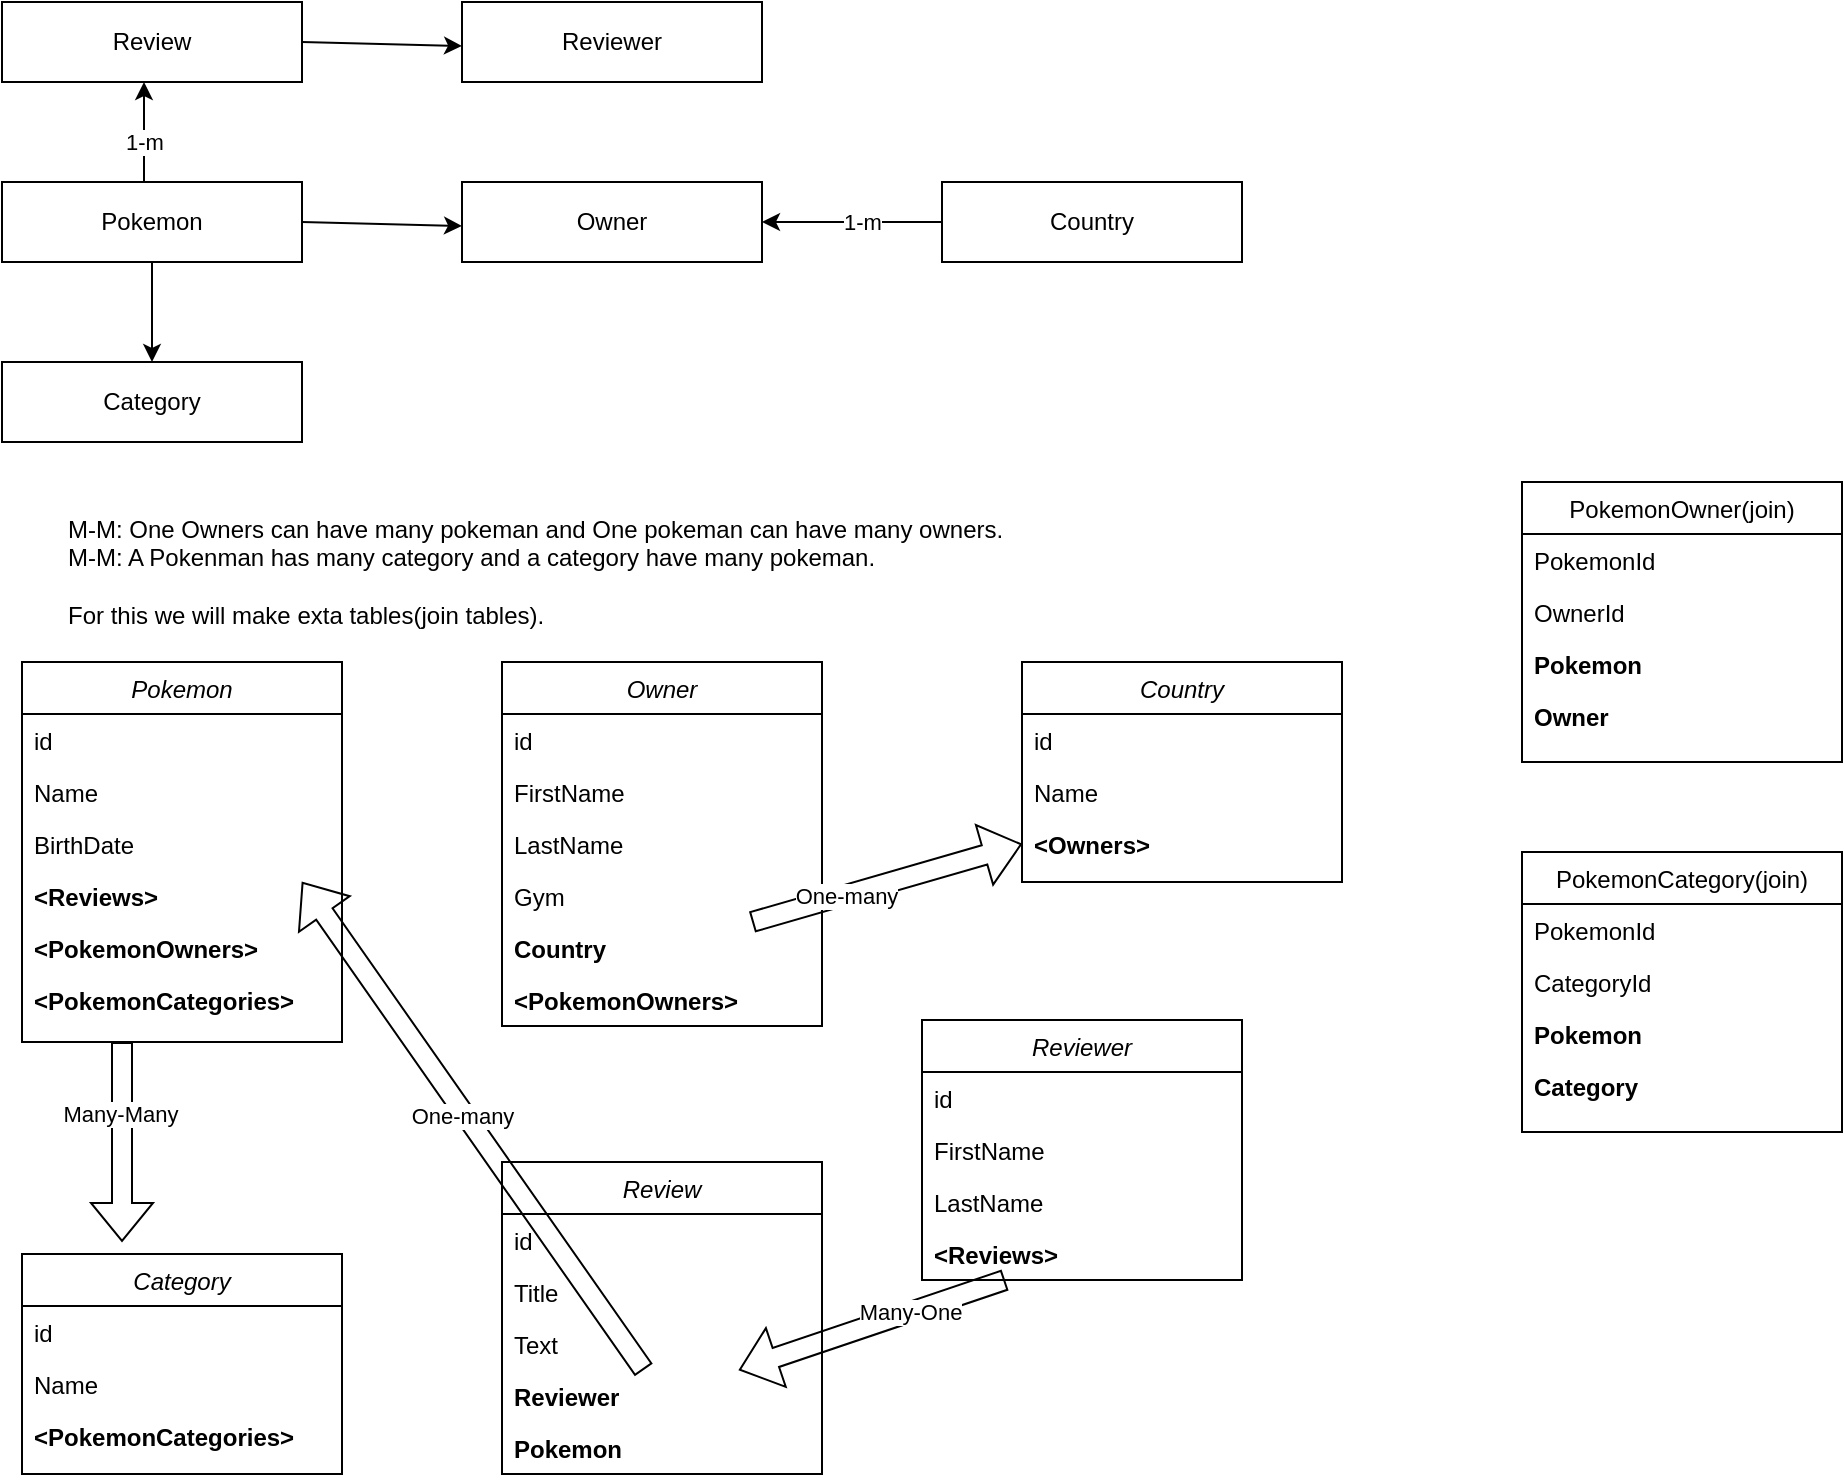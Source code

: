 <mxfile version="21.1.7" type="github">
  <diagram id="C5RBs43oDa-KdzZeNtuy" name="Page-1">
    <mxGraphModel dx="1434" dy="746" grid="1" gridSize="10" guides="1" tooltips="1" connect="1" arrows="1" fold="1" page="1" pageScale="1" pageWidth="827" pageHeight="1169" math="0" shadow="0">
      <root>
        <mxCell id="WIyWlLk6GJQsqaUBKTNV-0" />
        <mxCell id="WIyWlLk6GJQsqaUBKTNV-1" parent="WIyWlLk6GJQsqaUBKTNV-0" />
        <mxCell id="zkfFHV4jXpPFQw0GAbJ--0" value="Pokemon" style="swimlane;fontStyle=2;align=center;verticalAlign=top;childLayout=stackLayout;horizontal=1;startSize=26;horizontalStack=0;resizeParent=1;resizeLast=0;collapsible=1;marginBottom=0;rounded=0;shadow=0;strokeWidth=1;" parent="WIyWlLk6GJQsqaUBKTNV-1" vertex="1">
          <mxGeometry x="120" y="350" width="160" height="190" as="geometry">
            <mxRectangle x="230" y="140" width="160" height="26" as="alternateBounds" />
          </mxGeometry>
        </mxCell>
        <mxCell id="zkfFHV4jXpPFQw0GAbJ--1" value="id" style="text;align=left;verticalAlign=top;spacingLeft=4;spacingRight=4;overflow=hidden;rotatable=0;points=[[0,0.5],[1,0.5]];portConstraint=eastwest;" parent="zkfFHV4jXpPFQw0GAbJ--0" vertex="1">
          <mxGeometry y="26" width="160" height="26" as="geometry" />
        </mxCell>
        <mxCell id="zkfFHV4jXpPFQw0GAbJ--2" value="Name" style="text;align=left;verticalAlign=top;spacingLeft=4;spacingRight=4;overflow=hidden;rotatable=0;points=[[0,0.5],[1,0.5]];portConstraint=eastwest;rounded=0;shadow=0;html=0;" parent="zkfFHV4jXpPFQw0GAbJ--0" vertex="1">
          <mxGeometry y="52" width="160" height="26" as="geometry" />
        </mxCell>
        <mxCell id="zkfFHV4jXpPFQw0GAbJ--3" value="BirthDate" style="text;align=left;verticalAlign=top;spacingLeft=4;spacingRight=4;overflow=hidden;rotatable=0;points=[[0,0.5],[1,0.5]];portConstraint=eastwest;rounded=0;shadow=0;html=0;" parent="zkfFHV4jXpPFQw0GAbJ--0" vertex="1">
          <mxGeometry y="78" width="160" height="26" as="geometry" />
        </mxCell>
        <mxCell id="zkfFHV4jXpPFQw0GAbJ--5" value="&lt;Reviews&gt;" style="text;align=left;verticalAlign=top;spacingLeft=4;spacingRight=4;overflow=hidden;rotatable=0;points=[[0,0.5],[1,0.5]];portConstraint=eastwest;fontStyle=1" parent="zkfFHV4jXpPFQw0GAbJ--0" vertex="1">
          <mxGeometry y="104" width="160" height="26" as="geometry" />
        </mxCell>
        <mxCell id="enseXvZCVExBjmzHqvM3-12" value="&lt;PokemonOwners&gt;" style="text;align=left;verticalAlign=top;spacingLeft=4;spacingRight=4;overflow=hidden;rotatable=0;points=[[0,0.5],[1,0.5]];portConstraint=eastwest;fontStyle=1" vertex="1" parent="zkfFHV4jXpPFQw0GAbJ--0">
          <mxGeometry y="130" width="160" height="26" as="geometry" />
        </mxCell>
        <mxCell id="enseXvZCVExBjmzHqvM3-13" value="&lt;PokemonCategories&gt;" style="text;align=left;verticalAlign=top;spacingLeft=4;spacingRight=4;overflow=hidden;rotatable=0;points=[[0,0.5],[1,0.5]];portConstraint=eastwest;fontStyle=1" vertex="1" parent="zkfFHV4jXpPFQw0GAbJ--0">
          <mxGeometry y="156" width="160" height="26" as="geometry" />
        </mxCell>
        <mxCell id="zkfFHV4jXpPFQw0GAbJ--17" value="PokemonOwner(join)" style="swimlane;fontStyle=0;align=center;verticalAlign=top;childLayout=stackLayout;horizontal=1;startSize=26;horizontalStack=0;resizeParent=1;resizeLast=0;collapsible=1;marginBottom=0;rounded=0;shadow=0;strokeWidth=1;" parent="WIyWlLk6GJQsqaUBKTNV-1" vertex="1">
          <mxGeometry x="870" y="260" width="160" height="140" as="geometry">
            <mxRectangle x="550" y="140" width="160" height="26" as="alternateBounds" />
          </mxGeometry>
        </mxCell>
        <mxCell id="zkfFHV4jXpPFQw0GAbJ--18" value="PokemonId" style="text;align=left;verticalAlign=top;spacingLeft=4;spacingRight=4;overflow=hidden;rotatable=0;points=[[0,0.5],[1,0.5]];portConstraint=eastwest;" parent="zkfFHV4jXpPFQw0GAbJ--17" vertex="1">
          <mxGeometry y="26" width="160" height="26" as="geometry" />
        </mxCell>
        <mxCell id="zkfFHV4jXpPFQw0GAbJ--19" value="OwnerId" style="text;align=left;verticalAlign=top;spacingLeft=4;spacingRight=4;overflow=hidden;rotatable=0;points=[[0,0.5],[1,0.5]];portConstraint=eastwest;rounded=0;shadow=0;html=0;" parent="zkfFHV4jXpPFQw0GAbJ--17" vertex="1">
          <mxGeometry y="52" width="160" height="26" as="geometry" />
        </mxCell>
        <mxCell id="zkfFHV4jXpPFQw0GAbJ--20" value="Pokemon" style="text;align=left;verticalAlign=top;spacingLeft=4;spacingRight=4;overflow=hidden;rotatable=0;points=[[0,0.5],[1,0.5]];portConstraint=eastwest;rounded=0;shadow=0;html=0;fontStyle=1" parent="zkfFHV4jXpPFQw0GAbJ--17" vertex="1">
          <mxGeometry y="78" width="160" height="26" as="geometry" />
        </mxCell>
        <mxCell id="zkfFHV4jXpPFQw0GAbJ--21" value="Owner" style="text;align=left;verticalAlign=top;spacingLeft=4;spacingRight=4;overflow=hidden;rotatable=0;points=[[0,0.5],[1,0.5]];portConstraint=eastwest;rounded=0;shadow=0;html=0;fontStyle=1" parent="zkfFHV4jXpPFQw0GAbJ--17" vertex="1">
          <mxGeometry y="104" width="160" height="26" as="geometry" />
        </mxCell>
        <mxCell id="enseXvZCVExBjmzHqvM3-1" value="Review" style="rounded=0;whiteSpace=wrap;html=1;" vertex="1" parent="WIyWlLk6GJQsqaUBKTNV-1">
          <mxGeometry x="110" y="20" width="150" height="40" as="geometry" />
        </mxCell>
        <mxCell id="enseXvZCVExBjmzHqvM3-2" value="Reviewer" style="rounded=0;whiteSpace=wrap;html=1;" vertex="1" parent="WIyWlLk6GJQsqaUBKTNV-1">
          <mxGeometry x="340" y="20" width="150" height="40" as="geometry" />
        </mxCell>
        <mxCell id="enseXvZCVExBjmzHqvM3-3" value="" style="endArrow=classic;html=1;rounded=0;exitX=1;exitY=0.5;exitDx=0;exitDy=0;entryX=0;entryY=0.75;entryDx=0;entryDy=0;" edge="1" parent="WIyWlLk6GJQsqaUBKTNV-1" source="enseXvZCVExBjmzHqvM3-1">
          <mxGeometry width="50" height="50" relative="1" as="geometry">
            <mxPoint x="260" y="32" as="sourcePoint" />
            <mxPoint x="340" y="42" as="targetPoint" />
          </mxGeometry>
        </mxCell>
        <mxCell id="enseXvZCVExBjmzHqvM3-4" value="Pokemon" style="rounded=0;whiteSpace=wrap;html=1;" vertex="1" parent="WIyWlLk6GJQsqaUBKTNV-1">
          <mxGeometry x="110" y="110" width="150" height="40" as="geometry" />
        </mxCell>
        <mxCell id="enseXvZCVExBjmzHqvM3-5" value="Owner" style="rounded=0;whiteSpace=wrap;html=1;" vertex="1" parent="WIyWlLk6GJQsqaUBKTNV-1">
          <mxGeometry x="340" y="110" width="150" height="40" as="geometry" />
        </mxCell>
        <mxCell id="enseXvZCVExBjmzHqvM3-6" value="" style="endArrow=classic;html=1;rounded=0;exitX=1;exitY=0.5;exitDx=0;exitDy=0;entryX=0;entryY=0.75;entryDx=0;entryDy=0;" edge="1" parent="WIyWlLk6GJQsqaUBKTNV-1" source="enseXvZCVExBjmzHqvM3-4">
          <mxGeometry width="50" height="50" relative="1" as="geometry">
            <mxPoint x="260" y="122" as="sourcePoint" />
            <mxPoint x="340" y="132" as="targetPoint" />
          </mxGeometry>
        </mxCell>
        <mxCell id="enseXvZCVExBjmzHqvM3-7" value="Category" style="rounded=0;whiteSpace=wrap;html=1;" vertex="1" parent="WIyWlLk6GJQsqaUBKTNV-1">
          <mxGeometry x="110" y="200" width="150" height="40" as="geometry" />
        </mxCell>
        <mxCell id="enseXvZCVExBjmzHqvM3-8" value="Country" style="rounded=0;whiteSpace=wrap;html=1;" vertex="1" parent="WIyWlLk6GJQsqaUBKTNV-1">
          <mxGeometry x="580" y="110" width="150" height="40" as="geometry" />
        </mxCell>
        <mxCell id="enseXvZCVExBjmzHqvM3-10" value="" style="endArrow=classic;html=1;rounded=0;exitX=0.5;exitY=1;exitDx=0;exitDy=0;entryX=0.5;entryY=0;entryDx=0;entryDy=0;" edge="1" parent="WIyWlLk6GJQsqaUBKTNV-1" source="enseXvZCVExBjmzHqvM3-4" target="enseXvZCVExBjmzHqvM3-7">
          <mxGeometry width="50" height="50" relative="1" as="geometry">
            <mxPoint x="270" y="140" as="sourcePoint" />
            <mxPoint x="350" y="142" as="targetPoint" />
          </mxGeometry>
        </mxCell>
        <mxCell id="enseXvZCVExBjmzHqvM3-14" value="Owner" style="swimlane;fontStyle=2;align=center;verticalAlign=top;childLayout=stackLayout;horizontal=1;startSize=26;horizontalStack=0;resizeParent=1;resizeLast=0;collapsible=1;marginBottom=0;rounded=0;shadow=0;strokeWidth=1;" vertex="1" parent="WIyWlLk6GJQsqaUBKTNV-1">
          <mxGeometry x="360" y="350" width="160" height="182" as="geometry">
            <mxRectangle x="230" y="140" width="160" height="26" as="alternateBounds" />
          </mxGeometry>
        </mxCell>
        <mxCell id="enseXvZCVExBjmzHqvM3-15" value="id" style="text;align=left;verticalAlign=top;spacingLeft=4;spacingRight=4;overflow=hidden;rotatable=0;points=[[0,0.5],[1,0.5]];portConstraint=eastwest;" vertex="1" parent="enseXvZCVExBjmzHqvM3-14">
          <mxGeometry y="26" width="160" height="26" as="geometry" />
        </mxCell>
        <mxCell id="enseXvZCVExBjmzHqvM3-16" value="FirstName" style="text;align=left;verticalAlign=top;spacingLeft=4;spacingRight=4;overflow=hidden;rotatable=0;points=[[0,0.5],[1,0.5]];portConstraint=eastwest;rounded=0;shadow=0;html=0;" vertex="1" parent="enseXvZCVExBjmzHqvM3-14">
          <mxGeometry y="52" width="160" height="26" as="geometry" />
        </mxCell>
        <mxCell id="enseXvZCVExBjmzHqvM3-60" value="LastName" style="text;align=left;verticalAlign=top;spacingLeft=4;spacingRight=4;overflow=hidden;rotatable=0;points=[[0,0.5],[1,0.5]];portConstraint=eastwest;rounded=0;shadow=0;html=0;" vertex="1" parent="enseXvZCVExBjmzHqvM3-14">
          <mxGeometry y="78" width="160" height="26" as="geometry" />
        </mxCell>
        <mxCell id="enseXvZCVExBjmzHqvM3-17" value="Gym" style="text;align=left;verticalAlign=top;spacingLeft=4;spacingRight=4;overflow=hidden;rotatable=0;points=[[0,0.5],[1,0.5]];portConstraint=eastwest;rounded=0;shadow=0;html=0;" vertex="1" parent="enseXvZCVExBjmzHqvM3-14">
          <mxGeometry y="104" width="160" height="26" as="geometry" />
        </mxCell>
        <mxCell id="enseXvZCVExBjmzHqvM3-19" value="Country" style="text;align=left;verticalAlign=top;spacingLeft=4;spacingRight=4;overflow=hidden;rotatable=0;points=[[0,0.5],[1,0.5]];portConstraint=eastwest;fontStyle=1" vertex="1" parent="enseXvZCVExBjmzHqvM3-14">
          <mxGeometry y="130" width="160" height="26" as="geometry" />
        </mxCell>
        <mxCell id="enseXvZCVExBjmzHqvM3-20" value="&lt;PokemonOwners&gt;" style="text;align=left;verticalAlign=top;spacingLeft=4;spacingRight=4;overflow=hidden;rotatable=0;points=[[0,0.5],[1,0.5]];portConstraint=eastwest;fontStyle=1" vertex="1" parent="enseXvZCVExBjmzHqvM3-14">
          <mxGeometry y="156" width="160" height="26" as="geometry" />
        </mxCell>
        <mxCell id="enseXvZCVExBjmzHqvM3-22" value="Country" style="swimlane;fontStyle=2;align=center;verticalAlign=top;childLayout=stackLayout;horizontal=1;startSize=26;horizontalStack=0;resizeParent=1;resizeLast=0;collapsible=1;marginBottom=0;rounded=0;shadow=0;strokeWidth=1;" vertex="1" parent="WIyWlLk6GJQsqaUBKTNV-1">
          <mxGeometry x="620" y="350" width="160" height="110" as="geometry">
            <mxRectangle x="230" y="140" width="160" height="26" as="alternateBounds" />
          </mxGeometry>
        </mxCell>
        <mxCell id="enseXvZCVExBjmzHqvM3-23" value="id" style="text;align=left;verticalAlign=top;spacingLeft=4;spacingRight=4;overflow=hidden;rotatable=0;points=[[0,0.5],[1,0.5]];portConstraint=eastwest;" vertex="1" parent="enseXvZCVExBjmzHqvM3-22">
          <mxGeometry y="26" width="160" height="26" as="geometry" />
        </mxCell>
        <mxCell id="enseXvZCVExBjmzHqvM3-24" value="Name" style="text;align=left;verticalAlign=top;spacingLeft=4;spacingRight=4;overflow=hidden;rotatable=0;points=[[0,0.5],[1,0.5]];portConstraint=eastwest;rounded=0;shadow=0;html=0;" vertex="1" parent="enseXvZCVExBjmzHqvM3-22">
          <mxGeometry y="52" width="160" height="26" as="geometry" />
        </mxCell>
        <mxCell id="enseXvZCVExBjmzHqvM3-27" value="&lt;Owners&gt;" style="text;align=left;verticalAlign=top;spacingLeft=4;spacingRight=4;overflow=hidden;rotatable=0;points=[[0,0.5],[1,0.5]];portConstraint=eastwest;fontStyle=1" vertex="1" parent="enseXvZCVExBjmzHqvM3-22">
          <mxGeometry y="78" width="160" height="26" as="geometry" />
        </mxCell>
        <mxCell id="enseXvZCVExBjmzHqvM3-28" value="PokemonCategory(join)" style="swimlane;fontStyle=0;align=center;verticalAlign=top;childLayout=stackLayout;horizontal=1;startSize=26;horizontalStack=0;resizeParent=1;resizeLast=0;collapsible=1;marginBottom=0;rounded=0;shadow=0;strokeWidth=1;" vertex="1" parent="WIyWlLk6GJQsqaUBKTNV-1">
          <mxGeometry x="870" y="445" width="160" height="140" as="geometry">
            <mxRectangle x="550" y="140" width="160" height="26" as="alternateBounds" />
          </mxGeometry>
        </mxCell>
        <mxCell id="enseXvZCVExBjmzHqvM3-29" value="PokemonId" style="text;align=left;verticalAlign=top;spacingLeft=4;spacingRight=4;overflow=hidden;rotatable=0;points=[[0,0.5],[1,0.5]];portConstraint=eastwest;" vertex="1" parent="enseXvZCVExBjmzHqvM3-28">
          <mxGeometry y="26" width="160" height="26" as="geometry" />
        </mxCell>
        <mxCell id="enseXvZCVExBjmzHqvM3-30" value="CategoryId" style="text;align=left;verticalAlign=top;spacingLeft=4;spacingRight=4;overflow=hidden;rotatable=0;points=[[0,0.5],[1,0.5]];portConstraint=eastwest;rounded=0;shadow=0;html=0;" vertex="1" parent="enseXvZCVExBjmzHqvM3-28">
          <mxGeometry y="52" width="160" height="26" as="geometry" />
        </mxCell>
        <mxCell id="enseXvZCVExBjmzHqvM3-31" value="Pokemon" style="text;align=left;verticalAlign=top;spacingLeft=4;spacingRight=4;overflow=hidden;rotatable=0;points=[[0,0.5],[1,0.5]];portConstraint=eastwest;rounded=0;shadow=0;html=0;fontStyle=1" vertex="1" parent="enseXvZCVExBjmzHqvM3-28">
          <mxGeometry y="78" width="160" height="26" as="geometry" />
        </mxCell>
        <mxCell id="enseXvZCVExBjmzHqvM3-32" value="Category" style="text;align=left;verticalAlign=top;spacingLeft=4;spacingRight=4;overflow=hidden;rotatable=0;points=[[0,0.5],[1,0.5]];portConstraint=eastwest;rounded=0;shadow=0;html=0;fontStyle=1" vertex="1" parent="enseXvZCVExBjmzHqvM3-28">
          <mxGeometry y="104" width="160" height="26" as="geometry" />
        </mxCell>
        <mxCell id="enseXvZCVExBjmzHqvM3-33" value="Category" style="swimlane;fontStyle=2;align=center;verticalAlign=top;childLayout=stackLayout;horizontal=1;startSize=26;horizontalStack=0;resizeParent=1;resizeLast=0;collapsible=1;marginBottom=0;rounded=0;shadow=0;strokeWidth=1;" vertex="1" parent="WIyWlLk6GJQsqaUBKTNV-1">
          <mxGeometry x="120" y="646" width="160" height="110" as="geometry">
            <mxRectangle x="230" y="140" width="160" height="26" as="alternateBounds" />
          </mxGeometry>
        </mxCell>
        <mxCell id="enseXvZCVExBjmzHqvM3-34" value="id" style="text;align=left;verticalAlign=top;spacingLeft=4;spacingRight=4;overflow=hidden;rotatable=0;points=[[0,0.5],[1,0.5]];portConstraint=eastwest;" vertex="1" parent="enseXvZCVExBjmzHqvM3-33">
          <mxGeometry y="26" width="160" height="26" as="geometry" />
        </mxCell>
        <mxCell id="enseXvZCVExBjmzHqvM3-35" value="Name" style="text;align=left;verticalAlign=top;spacingLeft=4;spacingRight=4;overflow=hidden;rotatable=0;points=[[0,0.5],[1,0.5]];portConstraint=eastwest;rounded=0;shadow=0;html=0;" vertex="1" parent="enseXvZCVExBjmzHqvM3-33">
          <mxGeometry y="52" width="160" height="26" as="geometry" />
        </mxCell>
        <mxCell id="enseXvZCVExBjmzHqvM3-36" value="&lt;PokemonCategories&gt;" style="text;align=left;verticalAlign=top;spacingLeft=4;spacingRight=4;overflow=hidden;rotatable=0;points=[[0,0.5],[1,0.5]];portConstraint=eastwest;fontStyle=1" vertex="1" parent="enseXvZCVExBjmzHqvM3-33">
          <mxGeometry y="78" width="160" height="26" as="geometry" />
        </mxCell>
        <mxCell id="enseXvZCVExBjmzHqvM3-37" value="Review" style="swimlane;fontStyle=2;align=center;verticalAlign=top;childLayout=stackLayout;horizontal=1;startSize=26;horizontalStack=0;resizeParent=1;resizeLast=0;collapsible=1;marginBottom=0;rounded=0;shadow=0;strokeWidth=1;" vertex="1" parent="WIyWlLk6GJQsqaUBKTNV-1">
          <mxGeometry x="360" y="600" width="160" height="156" as="geometry">
            <mxRectangle x="230" y="140" width="160" height="26" as="alternateBounds" />
          </mxGeometry>
        </mxCell>
        <mxCell id="enseXvZCVExBjmzHqvM3-38" value="id" style="text;align=left;verticalAlign=top;spacingLeft=4;spacingRight=4;overflow=hidden;rotatable=0;points=[[0,0.5],[1,0.5]];portConstraint=eastwest;" vertex="1" parent="enseXvZCVExBjmzHqvM3-37">
          <mxGeometry y="26" width="160" height="26" as="geometry" />
        </mxCell>
        <mxCell id="enseXvZCVExBjmzHqvM3-39" value="Title" style="text;align=left;verticalAlign=top;spacingLeft=4;spacingRight=4;overflow=hidden;rotatable=0;points=[[0,0.5],[1,0.5]];portConstraint=eastwest;rounded=0;shadow=0;html=0;" vertex="1" parent="enseXvZCVExBjmzHqvM3-37">
          <mxGeometry y="52" width="160" height="26" as="geometry" />
        </mxCell>
        <mxCell id="enseXvZCVExBjmzHqvM3-40" value="Text" style="text;align=left;verticalAlign=top;spacingLeft=4;spacingRight=4;overflow=hidden;rotatable=0;points=[[0,0.5],[1,0.5]];portConstraint=eastwest;" vertex="1" parent="enseXvZCVExBjmzHqvM3-37">
          <mxGeometry y="78" width="160" height="26" as="geometry" />
        </mxCell>
        <mxCell id="enseXvZCVExBjmzHqvM3-45" value="Reviewer" style="text;align=left;verticalAlign=top;spacingLeft=4;spacingRight=4;overflow=hidden;rotatable=0;points=[[0,0.5],[1,0.5]];portConstraint=eastwest;fontStyle=1" vertex="1" parent="enseXvZCVExBjmzHqvM3-37">
          <mxGeometry y="104" width="160" height="26" as="geometry" />
        </mxCell>
        <mxCell id="enseXvZCVExBjmzHqvM3-46" value="Pokemon" style="text;align=left;verticalAlign=top;spacingLeft=4;spacingRight=4;overflow=hidden;rotatable=0;points=[[0,0.5],[1,0.5]];portConstraint=eastwest;fontStyle=1" vertex="1" parent="enseXvZCVExBjmzHqvM3-37">
          <mxGeometry y="130" width="160" height="26" as="geometry" />
        </mxCell>
        <mxCell id="enseXvZCVExBjmzHqvM3-41" value="Reviewer" style="swimlane;fontStyle=2;align=center;verticalAlign=top;childLayout=stackLayout;horizontal=1;startSize=26;horizontalStack=0;resizeParent=1;resizeLast=0;collapsible=1;marginBottom=0;rounded=0;shadow=0;strokeWidth=1;" vertex="1" parent="WIyWlLk6GJQsqaUBKTNV-1">
          <mxGeometry x="570" y="529" width="160" height="130" as="geometry">
            <mxRectangle x="230" y="140" width="160" height="26" as="alternateBounds" />
          </mxGeometry>
        </mxCell>
        <mxCell id="enseXvZCVExBjmzHqvM3-42" value="id" style="text;align=left;verticalAlign=top;spacingLeft=4;spacingRight=4;overflow=hidden;rotatable=0;points=[[0,0.5],[1,0.5]];portConstraint=eastwest;" vertex="1" parent="enseXvZCVExBjmzHqvM3-41">
          <mxGeometry y="26" width="160" height="26" as="geometry" />
        </mxCell>
        <mxCell id="enseXvZCVExBjmzHqvM3-43" value="FirstName" style="text;align=left;verticalAlign=top;spacingLeft=4;spacingRight=4;overflow=hidden;rotatable=0;points=[[0,0.5],[1,0.5]];portConstraint=eastwest;rounded=0;shadow=0;html=0;" vertex="1" parent="enseXvZCVExBjmzHqvM3-41">
          <mxGeometry y="52" width="160" height="26" as="geometry" />
        </mxCell>
        <mxCell id="enseXvZCVExBjmzHqvM3-47" value="LastName" style="text;align=left;verticalAlign=top;spacingLeft=4;spacingRight=4;overflow=hidden;rotatable=0;points=[[0,0.5],[1,0.5]];portConstraint=eastwest;rounded=0;shadow=0;html=0;" vertex="1" parent="enseXvZCVExBjmzHqvM3-41">
          <mxGeometry y="78" width="160" height="26" as="geometry" />
        </mxCell>
        <mxCell id="enseXvZCVExBjmzHqvM3-44" value="&lt;Reviews&gt;" style="text;align=left;verticalAlign=top;spacingLeft=4;spacingRight=4;overflow=hidden;rotatable=0;points=[[0,0.5],[1,0.5]];portConstraint=eastwest;fontStyle=1" vertex="1" parent="enseXvZCVExBjmzHqvM3-41">
          <mxGeometry y="104" width="160" height="26" as="geometry" />
        </mxCell>
        <mxCell id="enseXvZCVExBjmzHqvM3-48" value="" style="shape=flexArrow;endArrow=classic;html=1;rounded=0;" edge="1" parent="WIyWlLk6GJQsqaUBKTNV-1">
          <mxGeometry width="50" height="50" relative="1" as="geometry">
            <mxPoint x="170" y="540" as="sourcePoint" />
            <mxPoint x="170" y="640" as="targetPoint" />
          </mxGeometry>
        </mxCell>
        <mxCell id="enseXvZCVExBjmzHqvM3-49" value="Many-Many" style="edgeLabel;html=1;align=center;verticalAlign=middle;resizable=0;points=[];" vertex="1" connectable="0" parent="enseXvZCVExBjmzHqvM3-48">
          <mxGeometry x="-0.294" relative="1" as="geometry">
            <mxPoint x="-1" as="offset" />
          </mxGeometry>
        </mxCell>
        <mxCell id="enseXvZCVExBjmzHqvM3-50" value="" style="shape=flexArrow;endArrow=classic;html=1;rounded=0;entryX=0;entryY=0.5;entryDx=0;entryDy=0;" edge="1" parent="WIyWlLk6GJQsqaUBKTNV-1" source="enseXvZCVExBjmzHqvM3-19" target="enseXvZCVExBjmzHqvM3-27">
          <mxGeometry width="50" height="50" relative="1" as="geometry">
            <mxPoint x="310" y="550" as="sourcePoint" />
            <mxPoint x="350" y="460" as="targetPoint" />
          </mxGeometry>
        </mxCell>
        <mxCell id="enseXvZCVExBjmzHqvM3-51" value="One-many" style="edgeLabel;html=1;align=center;verticalAlign=middle;resizable=0;points=[];" vertex="1" connectable="0" parent="enseXvZCVExBjmzHqvM3-50">
          <mxGeometry x="-0.294" relative="1" as="geometry">
            <mxPoint x="-1" as="offset" />
          </mxGeometry>
        </mxCell>
        <mxCell id="enseXvZCVExBjmzHqvM3-52" value="" style="shape=flexArrow;endArrow=classic;html=1;rounded=0;entryX=0.875;entryY=0.231;entryDx=0;entryDy=0;entryPerimeter=0;" edge="1" parent="WIyWlLk6GJQsqaUBKTNV-1" source="enseXvZCVExBjmzHqvM3-45" target="zkfFHV4jXpPFQw0GAbJ--5">
          <mxGeometry width="50" height="50" relative="1" as="geometry">
            <mxPoint x="340" y="719.5" as="sourcePoint" />
            <mxPoint x="390" y="636.5" as="targetPoint" />
          </mxGeometry>
        </mxCell>
        <mxCell id="enseXvZCVExBjmzHqvM3-53" value="One-many" style="edgeLabel;html=1;align=center;verticalAlign=middle;resizable=0;points=[];" vertex="1" connectable="0" parent="enseXvZCVExBjmzHqvM3-52">
          <mxGeometry x="-0.294" relative="1" as="geometry">
            <mxPoint x="-31" y="-41" as="offset" />
          </mxGeometry>
        </mxCell>
        <mxCell id="enseXvZCVExBjmzHqvM3-55" value="" style="shape=flexArrow;endArrow=classic;html=1;rounded=0;" edge="1" parent="WIyWlLk6GJQsqaUBKTNV-1" source="enseXvZCVExBjmzHqvM3-44" target="enseXvZCVExBjmzHqvM3-45">
          <mxGeometry width="50" height="50" relative="1" as="geometry">
            <mxPoint x="560" y="740" as="sourcePoint" />
            <mxPoint x="640" y="670" as="targetPoint" />
          </mxGeometry>
        </mxCell>
        <mxCell id="enseXvZCVExBjmzHqvM3-56" value="Many-One" style="edgeLabel;html=1;align=center;verticalAlign=middle;resizable=0;points=[];" vertex="1" connectable="0" parent="enseXvZCVExBjmzHqvM3-55">
          <mxGeometry x="-0.294" relative="1" as="geometry">
            <mxPoint x="-1" as="offset" />
          </mxGeometry>
        </mxCell>
        <mxCell id="enseXvZCVExBjmzHqvM3-11" value="1-m" style="endArrow=classic;html=1;rounded=0;exitX=0.5;exitY=0;exitDx=0;exitDy=0;entryX=0.5;entryY=1;entryDx=0;entryDy=0;" edge="1" parent="WIyWlLk6GJQsqaUBKTNV-1">
          <mxGeometry x="-0.2" width="50" height="50" relative="1" as="geometry">
            <mxPoint x="181" y="110" as="sourcePoint" />
            <mxPoint x="181" y="60" as="targetPoint" />
            <mxPoint as="offset" />
          </mxGeometry>
        </mxCell>
        <mxCell id="enseXvZCVExBjmzHqvM3-58" value="1-m" style="endArrow=classic;html=1;rounded=0;exitX=0;exitY=0.5;exitDx=0;exitDy=0;entryX=1;entryY=0.5;entryDx=0;entryDy=0;" edge="1" parent="WIyWlLk6GJQsqaUBKTNV-1" source="enseXvZCVExBjmzHqvM3-8" target="enseXvZCVExBjmzHqvM3-5">
          <mxGeometry x="-0.111" width="50" height="50" relative="1" as="geometry">
            <mxPoint x="610" y="80" as="sourcePoint" />
            <mxPoint x="610" y="30" as="targetPoint" />
            <mxPoint as="offset" />
            <Array as="points" />
          </mxGeometry>
        </mxCell>
        <mxCell id="enseXvZCVExBjmzHqvM3-59" value="&lt;div&gt;M-M: One Owners can have many pokeman and One pokeman can have many owners.&lt;/div&gt;&lt;div&gt;M-M: A Pokenman has many category and a category have many pokeman.&lt;/div&gt;&lt;div&gt;&lt;br&gt;&lt;/div&gt;&lt;div&gt;For this we will make exta tables(join tables). &lt;br&gt;&lt;/div&gt;" style="text;whiteSpace=wrap;html=1;" vertex="1" parent="WIyWlLk6GJQsqaUBKTNV-1">
          <mxGeometry x="141" y="270" width="640" height="40" as="geometry" />
        </mxCell>
      </root>
    </mxGraphModel>
  </diagram>
</mxfile>
